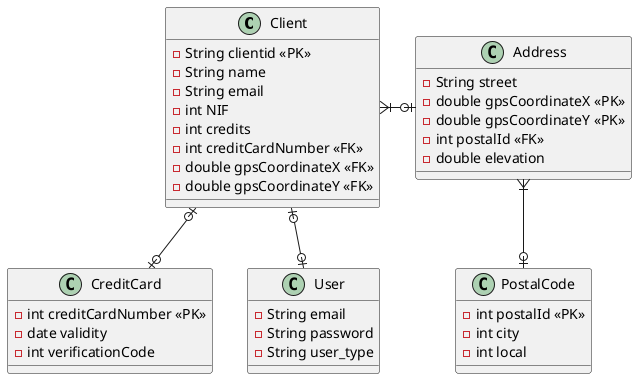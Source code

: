 @startuml
'skinparam linetype polyline


class Client {
    -String clientid «PK»
    -String name
    -String email
    -int NIF
    -int credits
    -int creditCardNumber «FK»
    -double gpsCoordinateX «FK»
    -double gpsCoordinateY «FK»
}

class Address {
    -String street
    -double gpsCoordinateX «PK»
    -double gpsCoordinateY «PK»
    -int postalId «FK»
    -double elevation
}


class PostalCode {
    -int postalId «PK»
    -int city
    -int local
}

class CreditCard {
    -int creditCardNumber «PK»
    -date validity
    -int verificationCode
}

class User {
  -String email
  -String password
  -String user_type
}

Client |o--o| User

Client }|-o| Address
Client |o--o| CreditCard

Address }|--o| PostalCode




@enduml